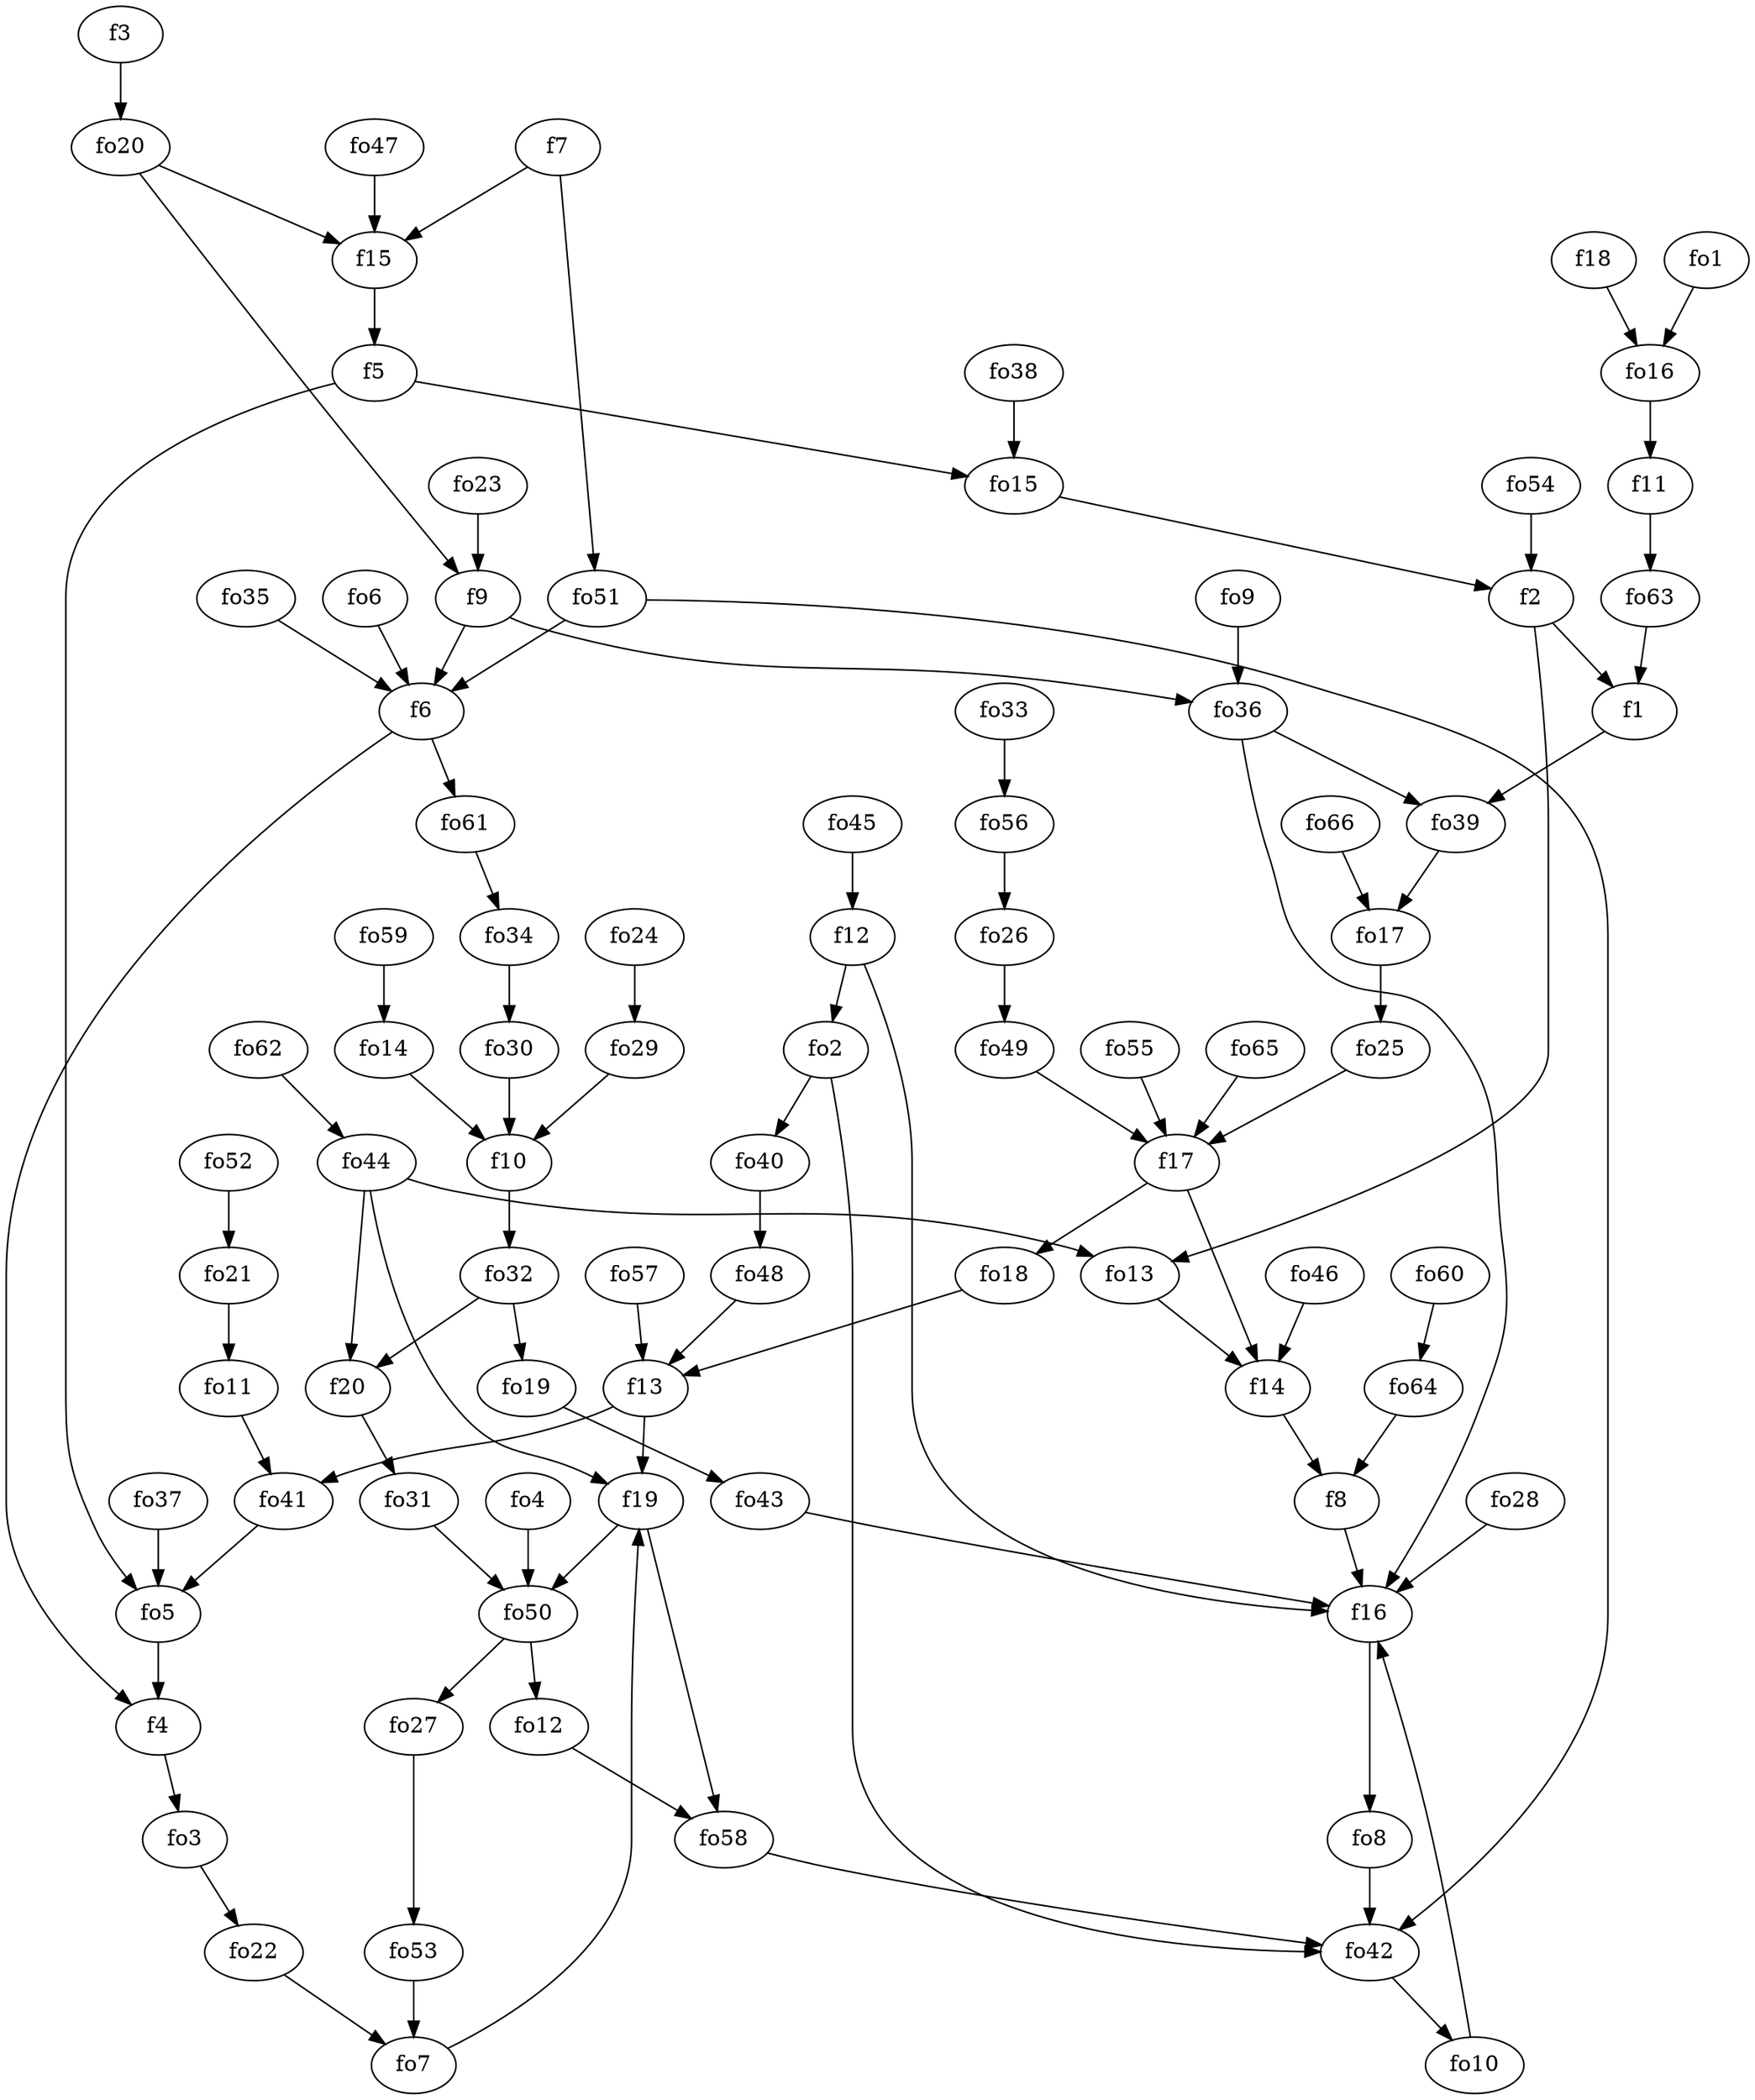 strict digraph  {
f1;
f2;
f3;
f4;
f5;
f6;
f7;
f8;
f9;
f10;
f11;
f12;
f13;
f14;
f15;
f16;
f17;
f18;
f19;
f20;
fo1;
fo2;
fo3;
fo4;
fo5;
fo6;
fo7;
fo8;
fo9;
fo10;
fo11;
fo12;
fo13;
fo14;
fo15;
fo16;
fo17;
fo18;
fo19;
fo20;
fo21;
fo22;
fo23;
fo24;
fo25;
fo26;
fo27;
fo28;
fo29;
fo30;
fo31;
fo32;
fo33;
fo34;
fo35;
fo36;
fo37;
fo38;
fo39;
fo40;
fo41;
fo42;
fo43;
fo44;
fo45;
fo46;
fo47;
fo48;
fo49;
fo50;
fo51;
fo52;
fo53;
fo54;
fo55;
fo56;
fo57;
fo58;
fo59;
fo60;
fo61;
fo62;
fo63;
fo64;
fo65;
fo66;
f1 -> fo39  [weight=2];
f2 -> f1  [weight=2];
f2 -> fo13  [weight=2];
f3 -> fo20  [weight=2];
f4 -> fo3  [weight=2];
f5 -> fo5  [weight=2];
f5 -> fo15  [weight=2];
f6 -> f4  [weight=2];
f6 -> fo61  [weight=2];
f7 -> f15  [weight=2];
f7 -> fo51  [weight=2];
f8 -> f16  [weight=2];
f9 -> fo36  [weight=2];
f9 -> f6  [weight=2];
f10 -> fo32  [weight=2];
f11 -> fo63  [weight=2];
f12 -> fo2  [weight=2];
f12 -> f16  [weight=2];
f13 -> fo41  [weight=2];
f13 -> f19  [weight=2];
f14 -> f8  [weight=2];
f15 -> f5  [weight=2];
f16 -> fo8  [weight=2];
f17 -> f14  [weight=2];
f17 -> fo18  [weight=2];
f18 -> fo16  [weight=2];
f19 -> fo58  [weight=2];
f19 -> fo50  [weight=2];
f20 -> fo31  [weight=2];
fo1 -> fo16  [weight=2];
fo2 -> fo42  [weight=2];
fo2 -> fo40  [weight=2];
fo3 -> fo22  [weight=2];
fo4 -> fo50  [weight=2];
fo5 -> f4  [weight=2];
fo6 -> f6  [weight=2];
fo7 -> f19  [weight=2];
fo8 -> fo42  [weight=2];
fo9 -> fo36  [weight=2];
fo10 -> f16  [weight=2];
fo11 -> fo41  [weight=2];
fo12 -> fo58  [weight=2];
fo13 -> f14  [weight=2];
fo14 -> f10  [weight=2];
fo15 -> f2  [weight=2];
fo16 -> f11  [weight=2];
fo17 -> fo25  [weight=2];
fo18 -> f13  [weight=2];
fo19 -> fo43  [weight=2];
fo20 -> f9  [weight=2];
fo20 -> f15  [weight=2];
fo21 -> fo11  [weight=2];
fo22 -> fo7  [weight=2];
fo23 -> f9  [weight=2];
fo24 -> fo29  [weight=2];
fo25 -> f17  [weight=2];
fo26 -> fo49  [weight=2];
fo27 -> fo53  [weight=2];
fo28 -> f16  [weight=2];
fo29 -> f10  [weight=2];
fo30 -> f10  [weight=2];
fo31 -> fo50  [weight=2];
fo32 -> f20  [weight=2];
fo32 -> fo19  [weight=2];
fo33 -> fo56  [weight=2];
fo34 -> fo30  [weight=2];
fo35 -> f6  [weight=2];
fo36 -> fo39  [weight=2];
fo36 -> f16  [weight=2];
fo37 -> fo5  [weight=2];
fo38 -> fo15  [weight=2];
fo39 -> fo17  [weight=2];
fo40 -> fo48  [weight=2];
fo41 -> fo5  [weight=2];
fo42 -> fo10  [weight=2];
fo43 -> f16  [weight=2];
fo44 -> f20  [weight=2];
fo44 -> fo13  [weight=2];
fo44 -> f19  [weight=2];
fo45 -> f12  [weight=2];
fo46 -> f14  [weight=2];
fo47 -> f15  [weight=2];
fo48 -> f13  [weight=2];
fo49 -> f17  [weight=2];
fo50 -> fo12  [weight=2];
fo50 -> fo27  [weight=2];
fo51 -> fo42  [weight=2];
fo51 -> f6  [weight=2];
fo52 -> fo21  [weight=2];
fo53 -> fo7  [weight=2];
fo54 -> f2  [weight=2];
fo55 -> f17  [weight=2];
fo56 -> fo26  [weight=2];
fo57 -> f13  [weight=2];
fo58 -> fo42  [weight=2];
fo59 -> fo14  [weight=2];
fo60 -> fo64  [weight=2];
fo61 -> fo34  [weight=2];
fo62 -> fo44  [weight=2];
fo63 -> f1  [weight=2];
fo64 -> f8  [weight=2];
fo65 -> f17  [weight=2];
fo66 -> fo17  [weight=2];
}
